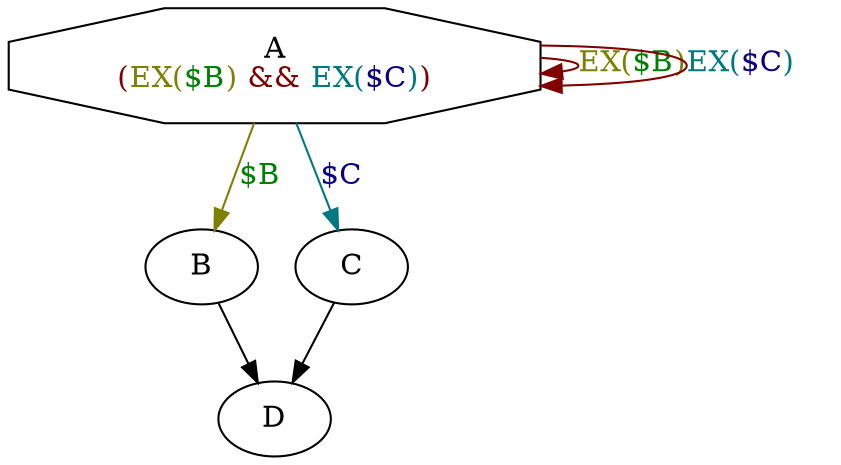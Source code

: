 digraph system {
N0 [label=<A<BR/><FONT COLOR="0.0 1 0.5">(<FONT COLOR="0.17 1 0.5">EX(<FONT COLOR="0.34 1 0.5">$B</FONT>)</FONT> &amp;&amp; <FONT COLOR="0.51 1 0.5">EX(<FONT COLOR="0.68 1 0.5">$C</FONT>)</FONT>)</FONT>>,shape=octagon]
N1 [label=<B>]
N2 [label=<D>]
N3 [label=<C>]
N1 -> N2
N3 -> N2
N0 -> N0 [color="0.0 1 0.5",label=<<FONT COLOR="0.17 1 0.5">EX(<FONT COLOR="0.34 1 0.5">$B</FONT>)</FONT>>]
N0 -> N1 [color="0.17 1 0.5",label=<<FONT COLOR="0.34 1 0.5">$B</FONT>>]
N0 -> N0 [color="0.0 1 0.5",label=<<FONT COLOR="0.51 1 0.5">EX(<FONT COLOR="0.68 1 0.5">$C</FONT>)</FONT>>]
N0 -> N3 [color="0.51 1 0.5",label=<<FONT COLOR="0.68 1 0.5">$C</FONT>>]
}
